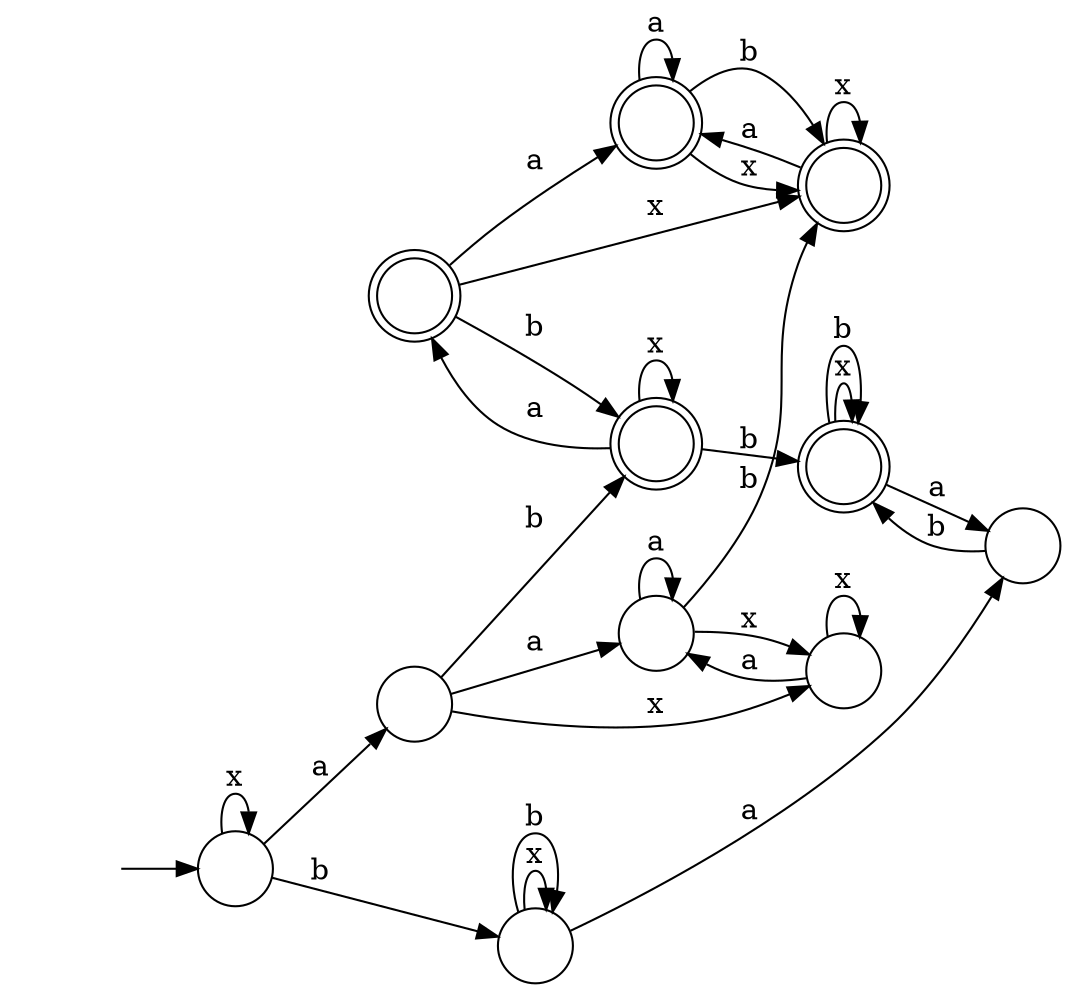 digraph Automaton {
  rankdir = LR;
  0 [shape=doublecircle,label=""];
  0 -> 0 [label="a"]
  0 -> 9 [label="x"]
  0 -> 9 [label="b"]
  1 [shape=circle,label=""];
  initial [shape=plaintext,label=""];
  initial -> 1
  1 -> 6 [label="a"]
  1 -> 1 [label="x"]
  1 -> 4 [label="b"]
  2 [shape=doublecircle,label=""];
  2 -> 0 [label="a"]
  2 -> 9 [label="x"]
  2 -> 7 [label="b"]
  3 [shape=circle,label=""];
  3 -> 3 [label="a"]
  3 -> 5 [label="x"]
  3 -> 9 [label="b"]
  4 [shape=circle,label=""];
  4 -> 8 [label="a"]
  4 -> 4 [label="x"]
  4 -> 4 [label="b"]
  5 [shape=circle,label=""];
  5 -> 3 [label="a"]
  5 -> 5 [label="x"]
  6 [shape=circle,label=""];
  6 -> 3 [label="a"]
  6 -> 5 [label="x"]
  6 -> 7 [label="b"]
  7 [shape=doublecircle,label=""];
  7 -> 2 [label="a"]
  7 -> 7 [label="x"]
  7 -> 10 [label="b"]
  8 [shape=circle,label=""];
  8 -> 10 [label="b"]
  9 [shape=doublecircle,label=""];
  9 -> 0 [label="a"]
  9 -> 9 [label="x"]
  10 [shape=doublecircle,label=""];
  10 -> 8 [label="a"]
  10 -> 10 [label="x"]
  10 -> 10 [label="b"]
}
